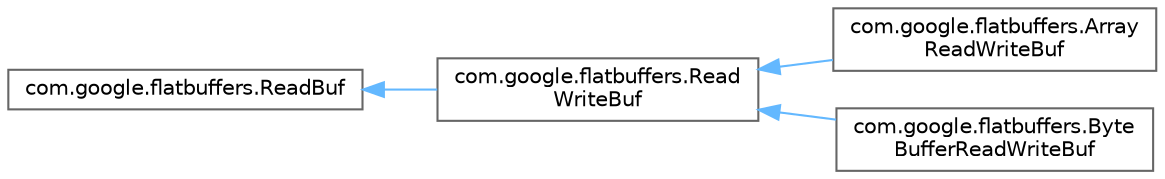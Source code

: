 digraph "Graphical Class Hierarchy"
{
 // LATEX_PDF_SIZE
  bgcolor="transparent";
  edge [fontname=Helvetica,fontsize=10,labelfontname=Helvetica,labelfontsize=10];
  node [fontname=Helvetica,fontsize=10,shape=box,height=0.2,width=0.4];
  rankdir="LR";
  Node0 [id="Node000000",label="com.google.flatbuffers.ReadBuf",height=0.2,width=0.4,color="grey40", fillcolor="white", style="filled",URL="$interfacecom_1_1google_1_1flatbuffers_1_1ReadBuf.html",tooltip=" "];
  Node0 -> Node1 [id="edge28_Node000000_Node000001",dir="back",color="steelblue1",style="solid",tooltip=" "];
  Node1 [id="Node000001",label="com.google.flatbuffers.Read\lWriteBuf",height=0.2,width=0.4,color="grey40", fillcolor="white", style="filled",URL="$interfacecom_1_1google_1_1flatbuffers_1_1ReadWriteBuf.html",tooltip=" "];
  Node1 -> Node2 [id="edge29_Node000001_Node000002",dir="back",color="steelblue1",style="solid",tooltip=" "];
  Node2 [id="Node000002",label="com.google.flatbuffers.Array\lReadWriteBuf",height=0.2,width=0.4,color="grey40", fillcolor="white", style="filled",URL="$classcom_1_1google_1_1flatbuffers_1_1ArrayReadWriteBuf.html",tooltip=" "];
  Node1 -> Node3 [id="edge30_Node000001_Node000003",dir="back",color="steelblue1",style="solid",tooltip=" "];
  Node3 [id="Node000003",label="com.google.flatbuffers.Byte\lBufferReadWriteBuf",height=0.2,width=0.4,color="grey40", fillcolor="white", style="filled",URL="$classcom_1_1google_1_1flatbuffers_1_1ByteBufferReadWriteBuf.html",tooltip=" "];
}
